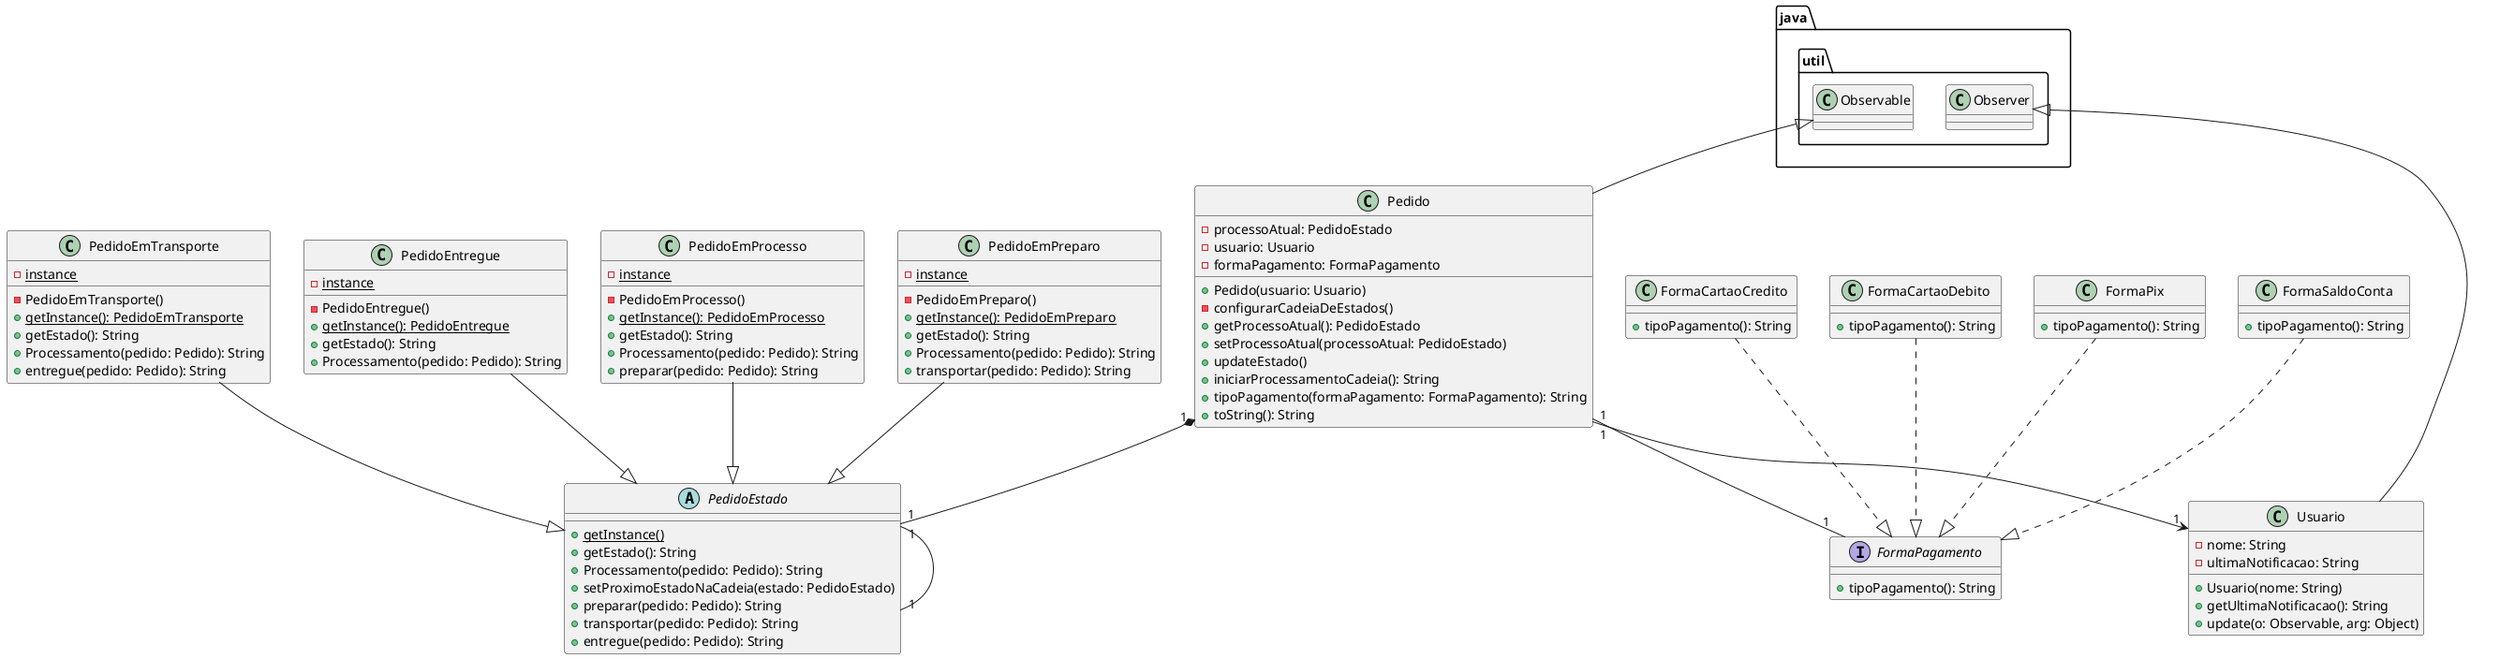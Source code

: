 @startuml
!define interfaceStyle class

' Classes de Estado do Pedido
abstract class PedidoEstado {
    + {static} getInstance()
    + getEstado(): String
    + Processamento(pedido: Pedido): String
    + setProximoEstadoNaCadeia(estado: PedidoEstado)
    ' Métodos específicos de cada estado, se houver
    + preparar(pedido: Pedido): String
    + transportar(pedido: Pedido): String
    + entregue(pedido: Pedido): String
}

class PedidoEmProcesso {
    - {static} instance
    - PedidoEmProcesso()
    + {static} getInstance(): PedidoEmProcesso
    + getEstado(): String
    + Processamento(pedido: Pedido): String
    + preparar(pedido: Pedido): String
}

class PedidoEmPreparo {
    - {static} instance
    - PedidoEmPreparo()
    + {static} getInstance(): PedidoEmPreparo
    + getEstado(): String
    + Processamento(pedido: Pedido): String
    + transportar(pedido: Pedido): String
}

class PedidoEmTransporte {
    - {static} instance
    - PedidoEmTransporte()
    + {static} getInstance(): PedidoEmTransporte
    + getEstado(): String
    + Processamento(pedido: Pedido): String
    + entregue(pedido: Pedido): String
}

class PedidoEntregue {
    - {static} instance
    - PedidoEntregue()
    + {static} getInstance(): PedidoEntregue
    + getEstado(): String
    + Processamento(pedido: Pedido): String
}

' Classes de Forma de Pagamento
interface FormaPagamento {
    + tipoPagamento(): String
}

class FormaCartaoCredito {
    + tipoPagamento(): String
}

class FormaCartaoDebito {
    + tipoPagamento(): String
}

class FormaPix {
    + tipoPagamento(): String
}

class FormaSaldoConta {
    + tipoPagamento(): String
}

' Classe Pedido
class Pedido {
    - processoAtual: PedidoEstado
    - usuario: Usuario
    - formaPagamento: FormaPagamento
    + Pedido(usuario: Usuario)
    - configurarCadeiaDeEstados()
    + getProcessoAtual(): PedidoEstado
    + setProcessoAtual(processoAtual: PedidoEstado)
    + updateEstado()
    + iniciarProcessamentoCadeia(): String
    + tipoPagamento(formaPagamento: FormaPagamento): String
    + toString(): String
}

class Usuario {
    - nome: String
    - ultimaNotificacao: String
    + Usuario(nome: String)
    + getUltimaNotificacao(): String
    + update(o: Observable, arg: Object)
}

PedidoEmProcesso --|> PedidoEstado
PedidoEmPreparo --|> PedidoEstado
PedidoEmTransporte --|> PedidoEstado
PedidoEntregue --|> PedidoEstado

FormaCartaoCredito ..|> FormaPagamento
FormaCartaoDebito ..|> FormaPagamento
FormaPix ..|> FormaPagamento
FormaSaldoConta ..|> FormaPagamento

Pedido "1" *-- "1" PedidoEstado
Pedido "1" --> "1" Usuario
Pedido "1" -- "1" FormaPagamento
PedidoEstado "1" -- "1" PedidoEstado


java.util.Observable <|-- Pedido

java.util.Observer <|-- Usuario

@enduml